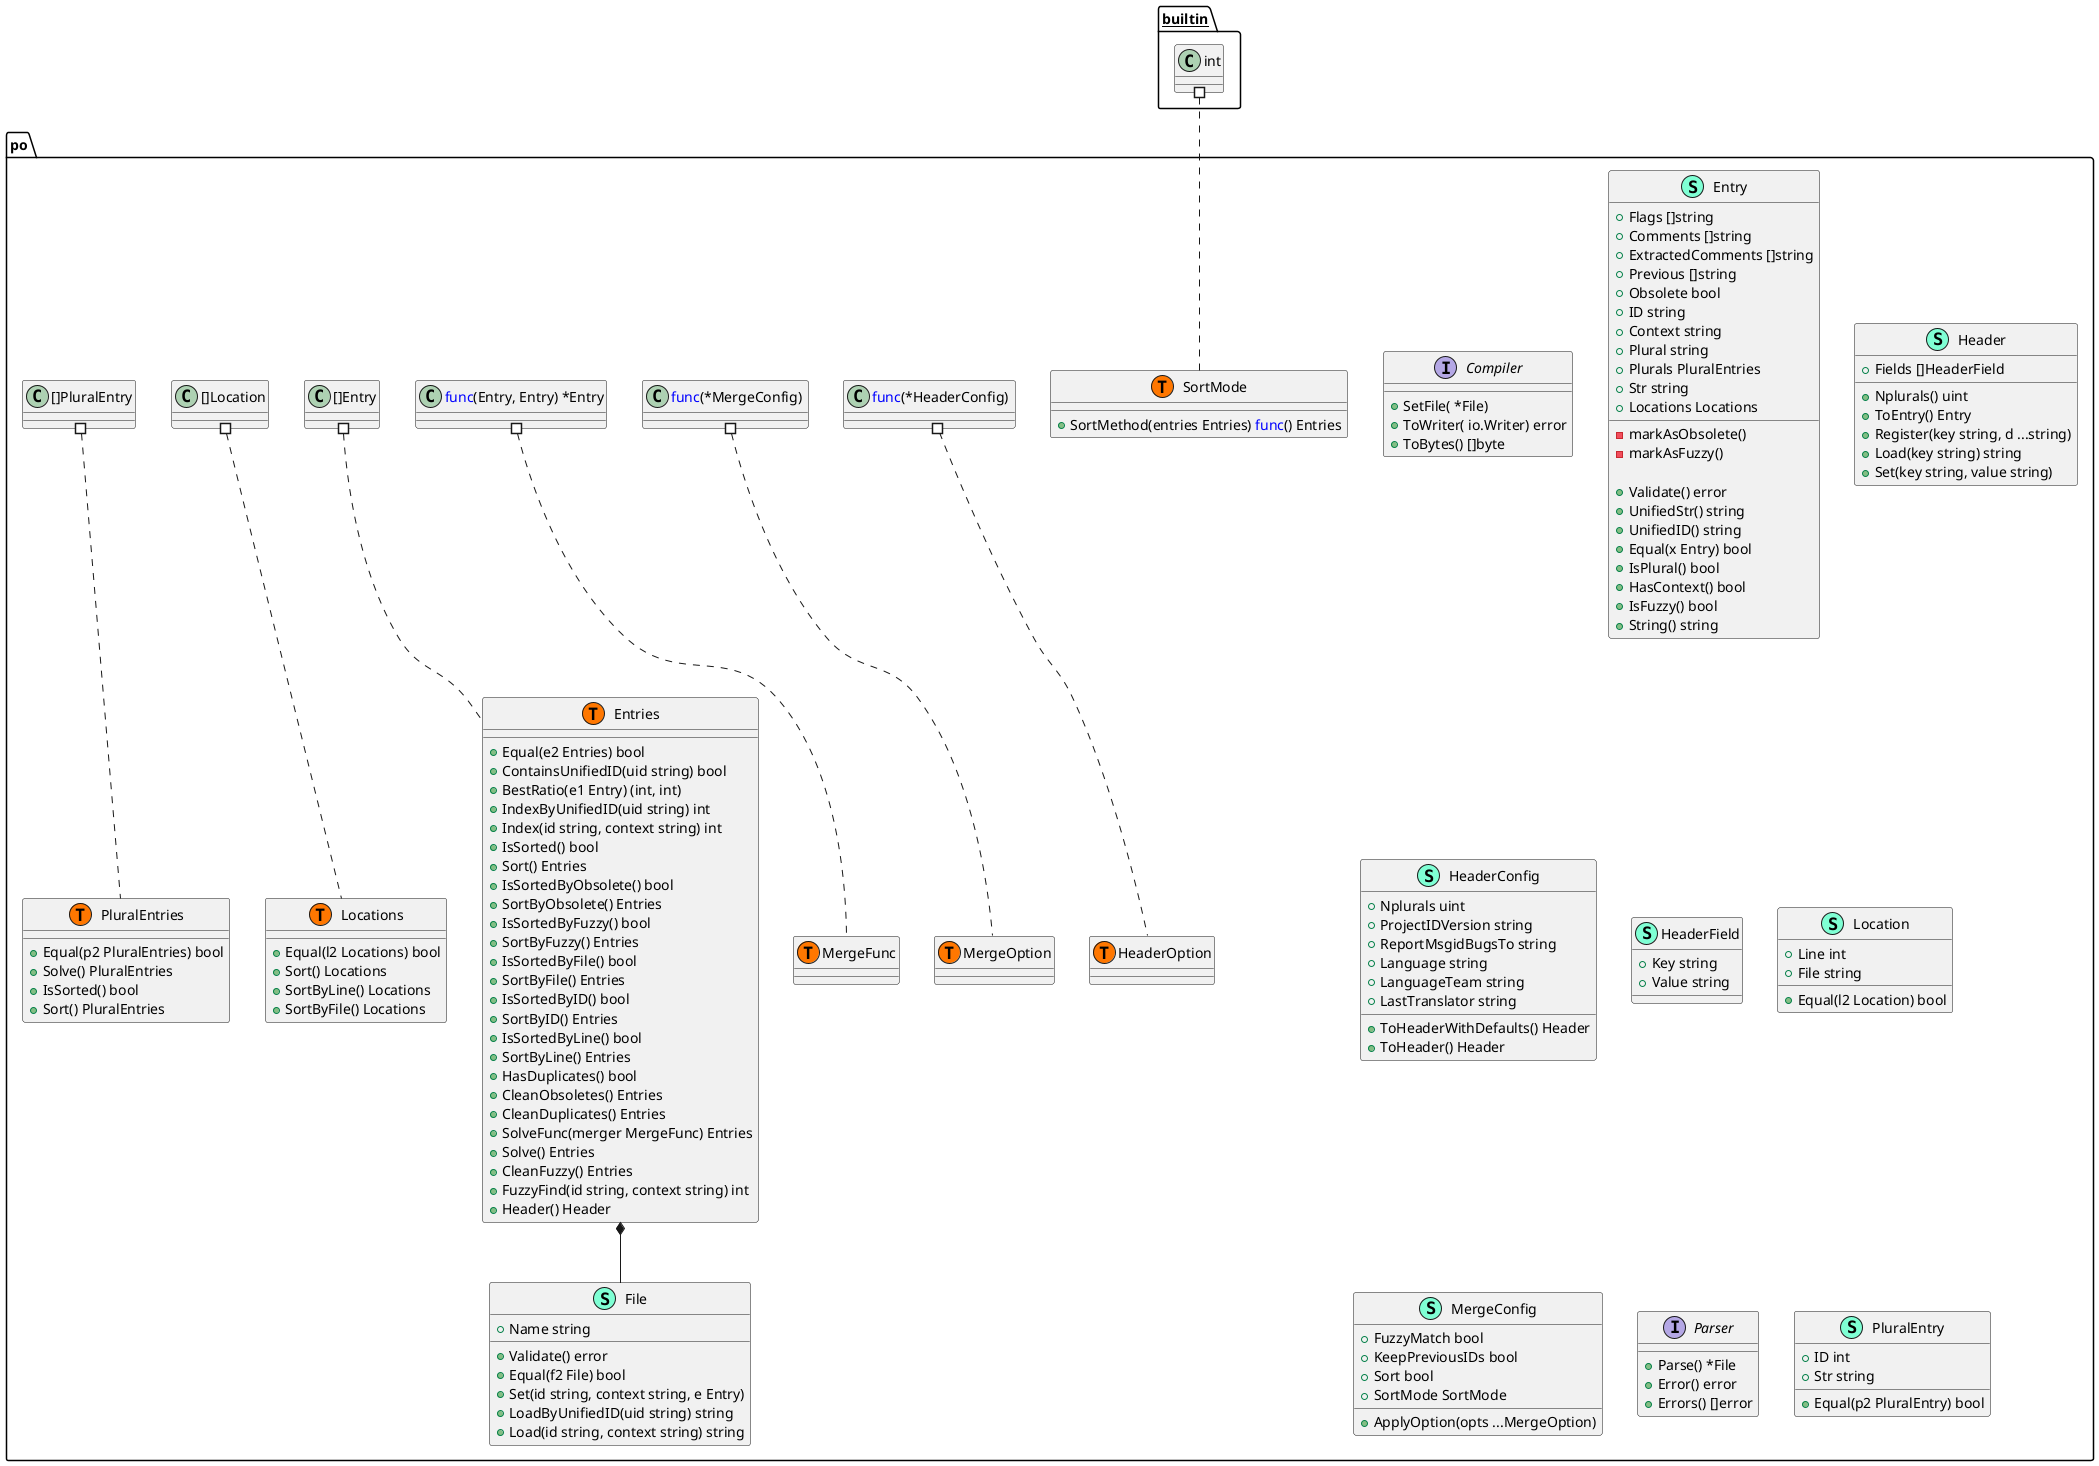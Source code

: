 @startuml
namespace po {
    interface Compiler  {
        + SetFile( *File) 
        + ToWriter( io.Writer) error
        + ToBytes() []byte

    }
    class Entries << (S,Aquamarine) >> {
        + Equal(e2 Entries) bool
        + ContainsUnifiedID(uid string) bool
        + BestRatio(e1 Entry) (int, int)
        + IndexByUnifiedID(uid string) int
        + Index(id string, context string) int
        + IsSorted() bool
        + Sort() Entries
        + IsSortedByObsolete() bool
        + SortByObsolete() Entries
        + IsSortedByFuzzy() bool
        + SortByFuzzy() Entries
        + IsSortedByFile() bool
        + SortByFile() Entries
        + IsSortedByID() bool
        + SortByID() Entries
        + IsSortedByLine() bool
        + SortByLine() Entries
        + HasDuplicates() bool
        + CleanObsoletes() Entries
        + CleanDuplicates() Entries
        + SolveFunc(merger MergeFunc) Entries
        + Solve() Entries
        + CleanFuzzy() Entries
        + FuzzyFind(id string, context string) int
        + Header() Header

    }
    class Entry << (S,Aquamarine) >> {
        + Flags []string
        + Comments []string
        + ExtractedComments []string
        + Previous []string
        + Obsolete bool
        + ID string
        + Context string
        + Plural string
        + Plurals PluralEntries
        + Str string
        + Locations Locations

        - markAsObsolete() 
        - markAsFuzzy() 

        + Validate() error
        + UnifiedStr() string
        + UnifiedID() string
        + Equal(x Entry) bool
        + IsPlural() bool
        + HasContext() bool
        + IsFuzzy() bool
        + String() string

    }
    class File << (S,Aquamarine) >> {
        + Name string

        + Validate() error
        + Equal(f2 File) bool
        + Set(id string, context string, e Entry) 
        + LoadByUnifiedID(uid string) string
        + Load(id string, context string) string

    }
    class Header << (S,Aquamarine) >> {
        + Fields []HeaderField

        + Nplurals() uint
        + ToEntry() Entry
        + Register(key string, d ...string) 
        + Load(key string) string
        + Set(key string, value string) 

    }
    class HeaderConfig << (S,Aquamarine) >> {
        + Nplurals uint
        + ProjectIDVersion string
        + ReportMsgidBugsTo string
        + Language string
        + LanguageTeam string
        + LastTranslator string

        + ToHeaderWithDefaults() Header
        + ToHeader() Header

    }
    class HeaderField << (S,Aquamarine) >> {
        + Key string
        + Value string

    }
    class Location << (S,Aquamarine) >> {
        + Line int
        + File string

        + Equal(l2 Location) bool

    }
    class Locations << (S,Aquamarine) >> {
        + Equal(l2 Locations) bool
        + Sort() Locations
        + SortByLine() Locations
        + SortByFile() Locations

    }
    class MergeConfig << (S,Aquamarine) >> {
        + FuzzyMatch bool
        + KeepPreviousIDs bool
        + Sort bool
        + SortMode SortMode

        + ApplyOption(opts ...MergeOption) 

    }
    interface Parser  {
        + Parse() *File
        + Error() error
        + Errors() []error

    }
    class PluralEntries << (S,Aquamarine) >> {
        + Equal(p2 PluralEntries) bool
        + Solve() PluralEntries
        + IsSorted() bool
        + Sort() PluralEntries

    }
    class PluralEntry << (S,Aquamarine) >> {
        + ID int
        + Str string

        + Equal(p2 PluralEntry) bool

    }
    class SortMode << (S,Aquamarine) >> {
        + SortMethod(entries Entries) <font color=blue>func</font>() Entries

    }
    class po.Entries << (T, #FF7700) >>  {
    }
    class po.HeaderOption << (T, #FF7700) >>  {
    }
    class po.Locations << (T, #FF7700) >>  {
    }
    class po.MergeFunc << (T, #FF7700) >>  {
    }
    class po.MergeOption << (T, #FF7700) >>  {
    }
    class po.PluralEntries << (T, #FF7700) >>  {
    }
    class po.SortMode << (T, #FF7700) >>  {
    }
}
"po.Entries" *-- "po.File"


"__builtin__.int" #.. "po.SortMode"
"po.<font color=blue>func</font>(*HeaderConfig) " #.. "po.HeaderOption"
"po.<font color=blue>func</font>(*MergeConfig) " #.. "po.MergeOption"
"po.<font color=blue>func</font>(Entry, Entry) *Entry" #.. "po.MergeFunc"
"po.[]Entry" #.. "po.Entries"
"po.[]Location" #.. "po.Locations"
"po.[]PluralEntry" #.. "po.PluralEntries"
@enduml
